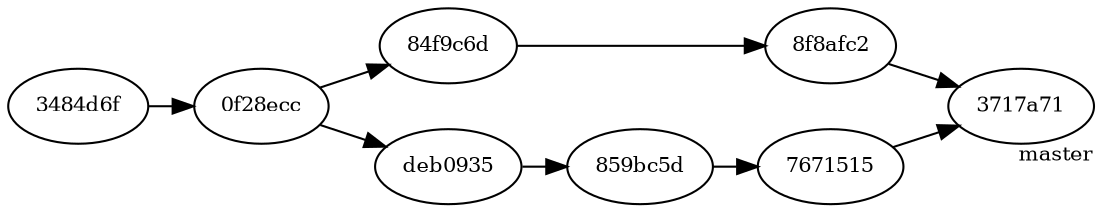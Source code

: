 digraph branch 
{
  rankdir=LR
  ranksep=0.3
  nodesep=0.3
  node [fontsize=10,]
  c2 [label = "3484d6f"]
  c3 [label = "0f28ecc"]
  c4 [label = "84f9c6d"]
  c5 [label = "8f8afc2"]
  c6 [label = "deb0935"]
  c7 [label = "859bc5d"]
  c8 [label = "7671515"]
  c9 [label = "3717a71", xlabel="master"]


  c2 -> c3 -> c4 -> c5 -> c9
  c3 -> c6 -> c7  -> c8 -> c9
}